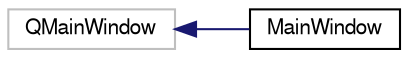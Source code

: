 digraph "Graphical Class Hierarchy"
{
  edge [fontname="FreeSans",fontsize="10",labelfontname="FreeSans",labelfontsize="10"];
  node [fontname="FreeSans",fontsize="10",shape=record];
  rankdir="LR";
  Node103 [label="QMainWindow",height=0.2,width=0.4,color="grey75", fillcolor="white", style="filled"];
  Node103 -> Node0 [dir="back",color="midnightblue",fontsize="10",style="solid",fontname="FreeSans"];
  Node0 [label="MainWindow",height=0.2,width=0.4,color="black", fillcolor="white", style="filled",URL="$classMainWindow.html"];
}

